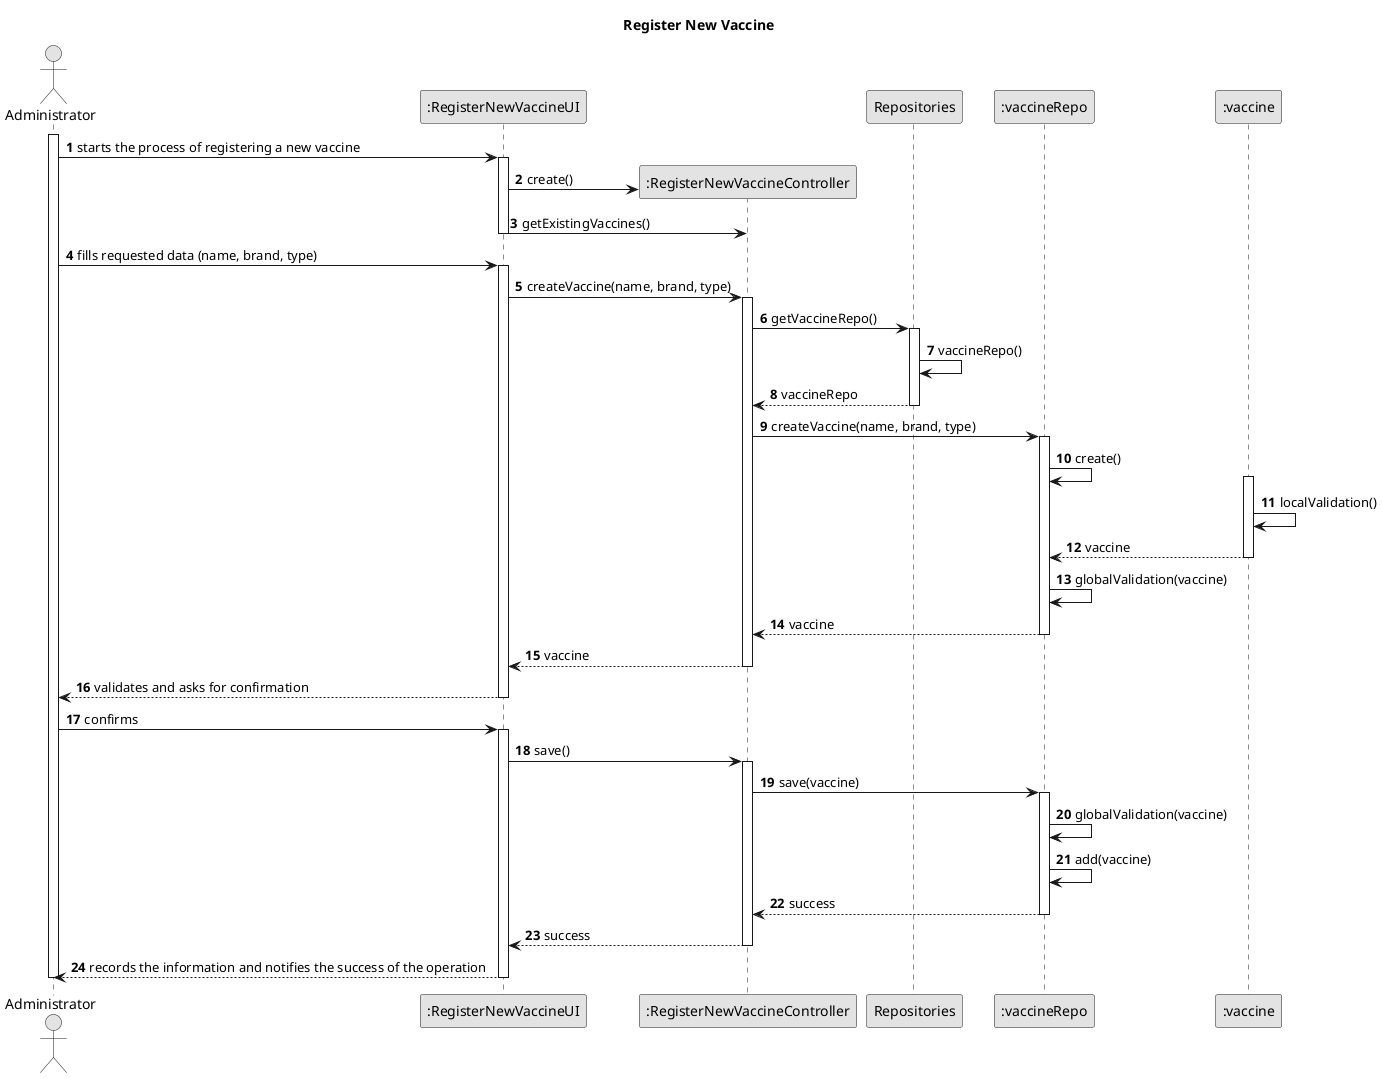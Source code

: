 @startuml
skinparam monochrome true
skinparam packageStyle rectangle
skinparam shadowing false

title Register New Vaccine

autonumber

actor Administrator
participant ":RegisterNewVaccineUI" as ui
participant ":RegisterNewVaccineController" as ctrl
participant Repositories
participant ":vaccineRepo" as vaccineRepo
participant ":vaccine" as vaccine

activate Administrator

    Administrator -> ui : starts the process of registering a new vaccine
    activate ui
        ui -> ctrl** : create()
        ui -> ctrl : getExistingVaccines()

    deactivate ui

    Administrator -> ui : fills requested data (name, brand, type)
    activate ui
        ui -> ctrl : createVaccine(name, brand, type)
        activate ctrl
            ctrl -> Repositories : getVaccineRepo()
            activate Repositories
                Repositories -> Repositories : vaccineRepo()
                Repositories --> ctrl : vaccineRepo
            deactivate Repositories
            ctrl -> vaccineRepo : createVaccine(name, brand, type)
            activate vaccineRepo
                vaccineRepo -> vaccineRepo : create()
                activate vaccine
                    vaccine -> vaccine : localValidation()
                    vaccine --> vaccineRepo : vaccine
                deactivate vaccine
                vaccineRepo -> vaccineRepo : globalValidation(vaccine)
                vaccineRepo --> ctrl : vaccine
            deactivate vaccineRepo
            ctrl --> ui : vaccine
        deactivate ctrl
        ui --> Administrator : validates and asks for confirmation
    deactivate ui

    Administrator -> ui : confirms
    activate ui
        ui -> ctrl : save()
        activate ctrl
            ctrl -> vaccineRepo : save(vaccine)
            activate vaccineRepo
                vaccineRepo -> vaccineRepo : globalValidation(vaccine)
                vaccineRepo -> vaccineRepo : add(vaccine)
                vaccineRepo --> ctrl : success
            deactivate vaccineRepo
            ctrl --> ui : success
        deactivate ctrl
        ui --> Administrator : records the information and notifies the success of the operation
    deactivate ui
deactivate Administrator

@enduml
